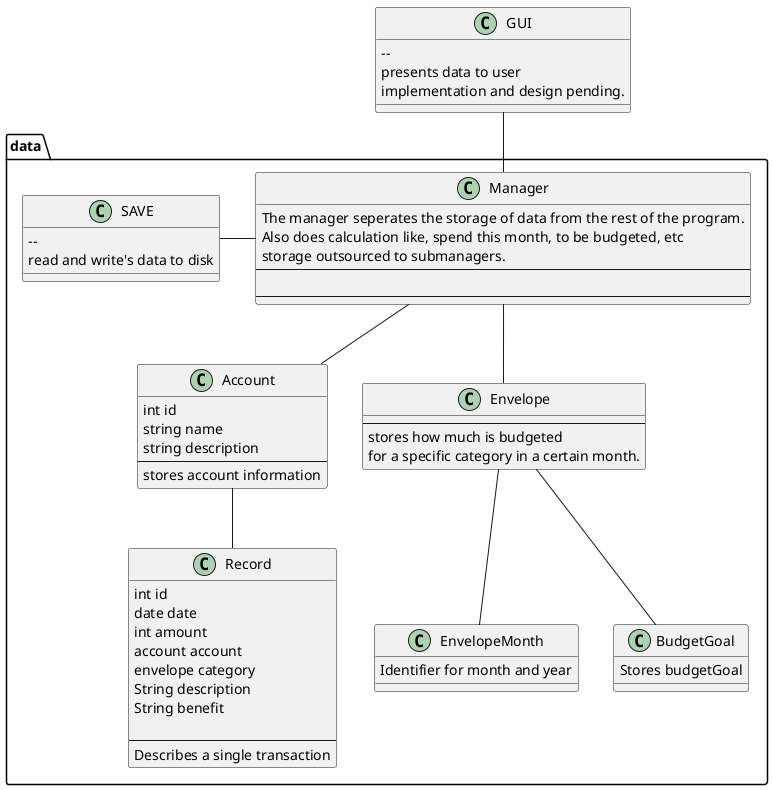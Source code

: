 @startuml
package data{


    class Manager{
    The manager seperates the storage of data from the rest of the program.
    Also does calculation like, spend this month, to be budgeted, etc
    storage outsourced to submanagers.
    ----

    ----
    }

    class Record{
      int id
      date date
      int amount
      account account
      envelope category
      String description
      String benefit

      --
      Describes a single transaction
    }



    class Account {
      int id
      string name
      string description
      --
      stores account information
    }


    class Envelope{
      --
      stores how much is budgeted
      for a specific category in a certain month.
    }
    class SAVE{

    --
    read and write's data to disk
    }
    class EnvelopeMonth{
        Identifier for month and year
    }

    class BudgetGoal{
        Stores budgetGoal
    }
}


class GUI{

    --
    presents data to user
    implementation and design pending.
    }



GUI -- Manager
SAVE - Manager
Manager -- Account
Manager -- Envelope
Account -- Record
Envelope -- BudgetGoal
Envelope -- EnvelopeMonth
@enduml

